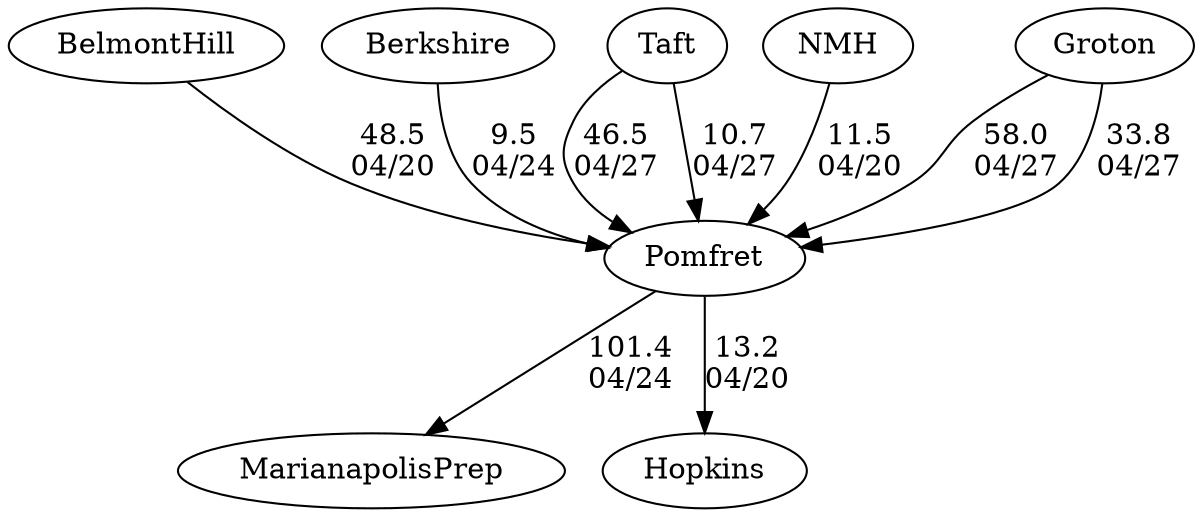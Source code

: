 digraph boys3foursPomfret {BelmontHill [URL="boys3foursPomfretBelmontHill.html"];Berkshire [URL="boys3foursPomfretBerkshire.html"];Taft [URL="boys3foursPomfretTaft.html"];Pomfret [URL="boys3foursPomfretPomfret.html"];NMH [URL="boys3foursPomfretNMH.html"];MarianapolisPrep [URL="boys3foursPomfretMarianapolisPrep.html"];Groton [URL="boys3foursPomfretGroton.html"];Hopkins [URL="boys3foursPomfretHopkins.html"];BelmontHill -> Pomfret[label="48.5
04/20", weight="52", tooltip="NEIRA Boys ,Pomfret v. Belmont Hill, Northfield Mt. Hermon, Hopkins			
Distance: 1500M Conditions: Very light wind, perhaps slight crossing WSW tail at times of no more than 5MPH. Conditions similar throughout. No current. Comments: Race order: B4, B3, B2, B1. Thanks to BH, NMH, and Hopkins for a great day of racing.
None", URL="https://www.row2k.com/results/resultspage.cfm?UID=D6B986013DA22E26BC236F424721DEE8&cat=1", random="random"]; 
NMH -> Pomfret[label="11.5
04/20", weight="89", tooltip="NEIRA Boys ,Pomfret v. Belmont Hill, Northfield Mt. Hermon, Hopkins			
Distance: 1500M Conditions: Very light wind, perhaps slight crossing WSW tail at times of no more than 5MPH. Conditions similar throughout. No current. Comments: Race order: B4, B3, B2, B1. Thanks to BH, NMH, and Hopkins for a great day of racing.
None", URL="https://www.row2k.com/results/resultspage.cfm?UID=D6B986013DA22E26BC236F424721DEE8&cat=1", random="random"]; 
Pomfret -> Hopkins[label="13.2
04/20", weight="87", tooltip="NEIRA Boys ,Pomfret v. Belmont Hill, Northfield Mt. Hermon, Hopkins			
Distance: 1500M Conditions: Very light wind, perhaps slight crossing WSW tail at times of no more than 5MPH. Conditions similar throughout. No current. Comments: Race order: B4, B3, B2, B1. Thanks to BH, NMH, and Hopkins for a great day of racing.
None", URL="https://www.row2k.com/results/resultspage.cfm?UID=D6B986013DA22E26BC236F424721DEE8&cat=1", random="random"]; 
Groton -> Pomfret[label="58.0
04/27", weight="42", tooltip="NEIRA,Pomfret vs. Groton, Taft			
Distance: 1500m Conditions: At the start, crossing tailwinds of ~10MPH. Winds shifted to a mostly tail after first 500M of ~15MPH, with occasional gusts 20 to 25. Water was choppy after the first 500M all the way to finish line. Comments: Race order: G4, G3, G2, G1 (with boys' races interspersed). Winds made aligning starts challenging. Commendable job by aligner. Course steering was challenging for almost all crews. Wind also affected crews as many drifted into other lanes, though no significant impediments that impacted finish order were detected. Taft's 1st boat was a late scratch.
None", URL="https://www.row2k.com/results/resultspage.cfm?UID=B2DEAF649BD92E4956E382AFF1E67D1D&cat=1", random="random"]; 
Taft -> Pomfret[label="46.5
04/27", weight="54", tooltip="NEIRA,Pomfret vs. Groton, Taft			
Distance: 1500m Conditions: At the start, crossing tailwinds of ~10MPH. Winds shifted to a mostly tail after first 500M of ~15MPH, with occasional gusts 20 to 25. Water was choppy after the first 500M all the way to finish line. Comments: Race order: G4, G3, G2, G1 (with boys' races interspersed). Winds made aligning starts challenging. Commendable job by aligner. Course steering was challenging for almost all crews. Wind also affected crews as many drifted into other lanes, though no significant impediments that impacted finish order were detected. Taft's 1st boat was a late scratch.
None", URL="https://www.row2k.com/results/resultspage.cfm?UID=B2DEAF649BD92E4956E382AFF1E67D1D&cat=1", random="random"]; 
Groton -> Pomfret[label="33.8
04/27", weight="67", tooltip="NEIRA Boys ,Pomfret v. Groton, Taft			
Distance: 1500 Conditions: At the start, crossing tailwinds of ~10MPH. Winds shifted to a mostly tail after first 500M of ~15MPH, with occasional gusts 20 to 25. Water was choppy after the first 500M all the way to finish line. Comments: Race order: B4, B3, B5, B2, B1 (with girls' races interspersed).
Winds made aligning starts challenging. Commendable job by aligner. B2 crews were roughly 30ft. over the line at the start. Course steering was challenging for almost all crews. Wind also affected crews as many drifted into other lanes, though no significant impediments that impacted finish order were detected.
None", URL="https://www.row2k.com/results/resultspage.cfm?UID=DE911428BA7DE499F2D28BF6D23E48AA&cat=1", random="random"]; 
Taft -> Pomfret[label="10.7
04/27", weight="90", tooltip="NEIRA Boys ,Pomfret v. Groton, Taft			
Distance: 1500 Conditions: At the start, crossing tailwinds of ~10MPH. Winds shifted to a mostly tail after first 500M of ~15MPH, with occasional gusts 20 to 25. Water was choppy after the first 500M all the way to finish line. Comments: Race order: B4, B3, B5, B2, B1 (with girls' races interspersed).
Winds made aligning starts challenging. Commendable job by aligner. B2 crews were roughly 30ft. over the line at the start. Course steering was challenging for almost all crews. Wind also affected crews as many drifted into other lanes, though no significant impediments that impacted finish order were detected.
None", URL="https://www.row2k.com/results/resultspage.cfm?UID=DE911428BA7DE499F2D28BF6D23E48AA&cat=1", random="random"]; 
Berkshire -> Pomfret[label="9.5
04/24", weight="91", tooltip="NEIRA Boys Fours,Pomfret v. Berkshire, Marianapolis			
Distance: 1500M Conditions: Swirling, gusty winds - 12 to 15MPH, with stronger gusts. Slight tail at the start for first 300 meters, switching to a crossing through 800M mark, then crossing headwind, some strong crossing gusts. Despite the wind, not much chop on the water. Comments: Order of Races, B4, B3, B2, B1 with girls' races in between.
None", URL="https://www.row2k.com/results/resultspage.cfm?UID=F948FF189D877062CEBEAD4C9A9EE5CF&cat=1", random="random"]; 
Pomfret -> MarianapolisPrep[label="101.4
04/24", weight="-1", tooltip="NEIRA Boys Fours,Pomfret v. Berkshire, Marianapolis			
Distance: 1500M Conditions: Swirling, gusty winds - 12 to 15MPH, with stronger gusts. Slight tail at the start for first 300 meters, switching to a crossing through 800M mark, then crossing headwind, some strong crossing gusts. Despite the wind, not much chop on the water. Comments: Order of Races, B4, B3, B2, B1 with girls' races in between.
None", URL="https://www.row2k.com/results/resultspage.cfm?UID=F948FF189D877062CEBEAD4C9A9EE5CF&cat=1", random="random"]}